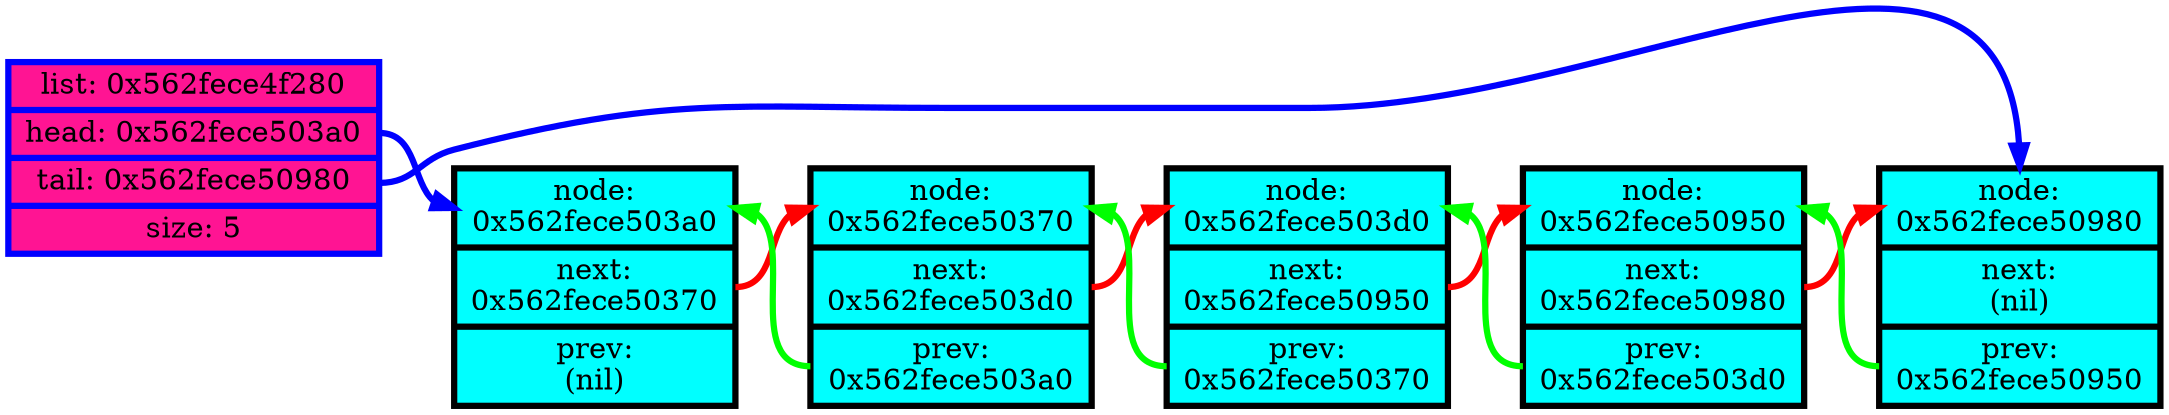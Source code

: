 digraph G {
	rankdir="LR";
	List[shape=record, style=filled, penwidth=3.0, fillcolor=deeppink, color=blue, label="list: 0x562fece4f280 | <head> head: 0x562fece503a0 | <tail> tail: 0x562fece50980 | size: 5"];
	node[style=filled, shape=record, penwidth=3.0, fillcolor=aqua];
	Node_0x562fece503a0[label="<_node_>node:\n0x562fece503a0 | <next>next:\n0x562fece50370 | <prev>prev:\n(nil)"];
	Node_0x562fece50370[label="<_node_>node:\n0x562fece50370 | <next>next:\n0x562fece503d0 | <prev>prev:\n0x562fece503a0"];
	Node_0x562fece503d0[label="<_node_>node:\n0x562fece503d0 | <next>next:\n0x562fece50950 | <prev>prev:\n0x562fece50370"];
	Node_0x562fece50950[label="<_node_>node:\n0x562fece50950 | <next>next:\n0x562fece50980 | <prev>prev:\n0x562fece503d0"];
	Node_0x562fece50980[label="<_node_>node:\n0x562fece50980 | <next>next:\n(nil) | <prev>prev:\n0x562fece50950"];
	edge[penwidth=3.0];	Node_0x562fece503a0:next:e -> Node_0x562fece50370:_node_:w[arrowhead=normal, color=red];
	Node_0x562fece503a0 ->Node_0x562fece50370[style=invis];
	Node_0x562fece50370:next:e -> Node_0x562fece503d0:_node_:w[arrowhead=normal, color=red];
	Node_0x562fece50370 ->Node_0x562fece503d0[style=invis];
	Node_0x562fece50370:prev:w -> Node_0x562fece503a0:_node_:e[arrowhead=normal, color=green];
	Node_0x562fece50370 ->Node_0x562fece503a0[style=invis];
	Node_0x562fece503d0:next:e -> Node_0x562fece50950:_node_:w[arrowhead=normal, color=red];
	Node_0x562fece503d0 ->Node_0x562fece50950[style=invis];
	Node_0x562fece503d0:prev:w -> Node_0x562fece50370:_node_:e[arrowhead=normal, color=green];
	Node_0x562fece503d0 ->Node_0x562fece50370[style=invis];
	Node_0x562fece50950:next:e -> Node_0x562fece50980:_node_:w[arrowhead=normal, color=red];
	Node_0x562fece50950 ->Node_0x562fece50980[style=invis];
	Node_0x562fece50950:prev:w -> Node_0x562fece503d0:_node_:e[arrowhead=normal, color=green];
	Node_0x562fece50950 ->Node_0x562fece503d0[style=invis];
	Node_0x562fece50980:prev:w -> Node_0x562fece50950:_node_:e[arrowhead=normal, color=green];
	Node_0x562fece50980 ->Node_0x562fece50950[style=invis];
	List:head:e -> Node_0x562fece503a0:_node_:w[color=blue, arrowhead=normal];
	List:tail:e -> Node_0x562fece50980:_node_:n[color=blue, arrowhead=normal];
}
